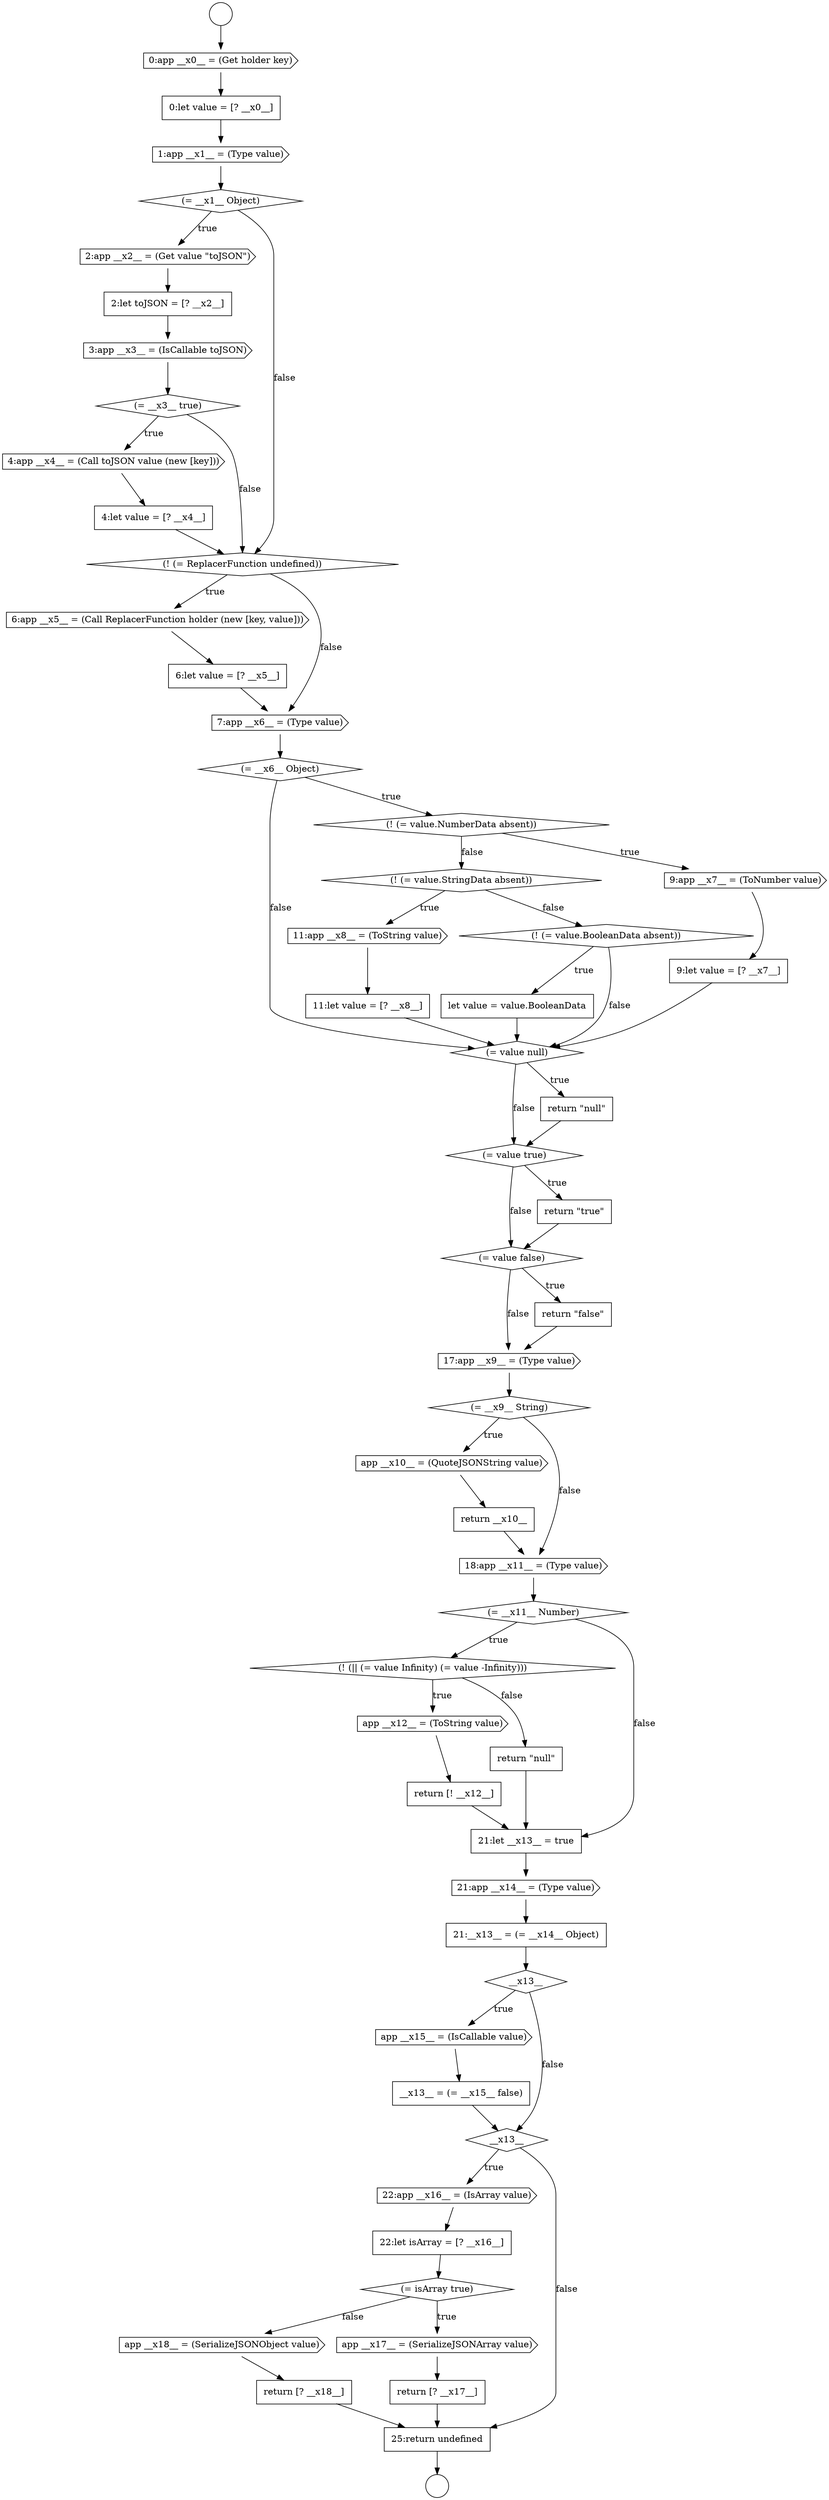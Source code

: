 digraph {
  node0 [shape=circle label=" " color="black" fillcolor="white" style=filled]
  node5 [shape=diamond, label=<<font color="black">(= __x1__ Object)</font>> color="black" fillcolor="white" style=filled]
  node10 [shape=cds, label=<<font color="black">4:app __x4__ = (Call toJSON value (new [key]))</font>> color="black" fillcolor="white" style=filled]
  node1 [shape=circle label=" " color="black" fillcolor="white" style=filled]
  node6 [shape=cds, label=<<font color="black">2:app __x2__ = (Get value &quot;toJSON&quot;)</font>> color="black" fillcolor="white" style=filled]
  node2 [shape=cds, label=<<font color="black">0:app __x0__ = (Get holder key)</font>> color="black" fillcolor="white" style=filled]
  node8 [shape=cds, label=<<font color="black">3:app __x3__ = (IsCallable toJSON)</font>> color="black" fillcolor="white" style=filled]
  node4 [shape=cds, label=<<font color="black">1:app __x1__ = (Type value)</font>> color="black" fillcolor="white" style=filled]
  node42 [shape=cds, label=<<font color="black">21:app __x14__ = (Type value)</font>> color="black" fillcolor="white" style=filled]
  node24 [shape=none, margin=0, label=<<font color="black">
    <table border="0" cellborder="1" cellspacing="0" cellpadding="10">
      <tr><td align="left">let value = value.BooleanData</td></tr>
    </table>
  </font>> color="black" fillcolor="white" style=filled]
  node37 [shape=diamond, label=<<font color="black">(! (|| (= value Infinity) (= value -Infinity)))</font>> color="black" fillcolor="white" style=filled]
  node25 [shape=diamond, label=<<font color="black">(= value null)</font>> color="black" fillcolor="white" style=filled]
  node52 [shape=none, margin=0, label=<<font color="black">
    <table border="0" cellborder="1" cellspacing="0" cellpadding="10">
      <tr><td align="left">return [? __x17__]</td></tr>
    </table>
  </font>> color="black" fillcolor="white" style=filled]
  node14 [shape=none, margin=0, label=<<font color="black">
    <table border="0" cellborder="1" cellspacing="0" cellpadding="10">
      <tr><td align="left">6:let value = [? __x5__]</td></tr>
    </table>
  </font>> color="black" fillcolor="white" style=filled]
  node20 [shape=diamond, label=<<font color="black">(! (= value.StringData absent))</font>> color="black" fillcolor="white" style=filled]
  node46 [shape=none, margin=0, label=<<font color="black">
    <table border="0" cellborder="1" cellspacing="0" cellpadding="10">
      <tr><td align="left">__x13__ = (= __x15__ false)</td></tr>
    </table>
  </font>> color="black" fillcolor="white" style=filled]
  node29 [shape=diamond, label=<<font color="black">(= value false)</font>> color="black" fillcolor="white" style=filled]
  node21 [shape=cds, label=<<font color="black">11:app __x8__ = (ToString value)</font>> color="black" fillcolor="white" style=filled]
  node33 [shape=cds, label=<<font color="black">app __x10__ = (QuoteJSONString value)</font>> color="black" fillcolor="white" style=filled]
  node28 [shape=none, margin=0, label=<<font color="black">
    <table border="0" cellborder="1" cellspacing="0" cellpadding="10">
      <tr><td align="left">return &quot;true&quot;</td></tr>
    </table>
  </font>> color="black" fillcolor="white" style=filled]
  node38 [shape=cds, label=<<font color="black">app __x12__ = (ToString value)</font>> color="black" fillcolor="white" style=filled]
  node9 [shape=diamond, label=<<font color="black">(= __x3__ true)</font>> color="black" fillcolor="white" style=filled]
  node53 [shape=cds, label=<<font color="black">app __x18__ = (SerializeJSONObject value)</font>> color="black" fillcolor="white" style=filled]
  node13 [shape=cds, label=<<font color="black">6:app __x5__ = (Call ReplacerFunction holder (new [key, value]))</font>> color="black" fillcolor="white" style=filled]
  node41 [shape=none, margin=0, label=<<font color="black">
    <table border="0" cellborder="1" cellspacing="0" cellpadding="10">
      <tr><td align="left">21:let __x13__ = true</td></tr>
    </table>
  </font>> color="black" fillcolor="white" style=filled]
  node45 [shape=cds, label=<<font color="black">app __x15__ = (IsCallable value)</font>> color="black" fillcolor="white" style=filled]
  node17 [shape=diamond, label=<<font color="black">(! (= value.NumberData absent))</font>> color="black" fillcolor="white" style=filled]
  node32 [shape=diamond, label=<<font color="black">(= __x9__ String)</font>> color="black" fillcolor="white" style=filled]
  node34 [shape=none, margin=0, label=<<font color="black">
    <table border="0" cellborder="1" cellspacing="0" cellpadding="10">
      <tr><td align="left">return __x10__</td></tr>
    </table>
  </font>> color="black" fillcolor="white" style=filled]
  node22 [shape=none, margin=0, label=<<font color="black">
    <table border="0" cellborder="1" cellspacing="0" cellpadding="10">
      <tr><td align="left">11:let value = [? __x8__]</td></tr>
    </table>
  </font>> color="black" fillcolor="white" style=filled]
  node44 [shape=diamond, label=<<font color="black">__x13__</font>> color="black" fillcolor="white" style=filled]
  node27 [shape=diamond, label=<<font color="black">(= value true)</font>> color="black" fillcolor="white" style=filled]
  node12 [shape=diamond, label=<<font color="black">(! (= ReplacerFunction undefined))</font>> color="black" fillcolor="white" style=filled]
  node54 [shape=none, margin=0, label=<<font color="black">
    <table border="0" cellborder="1" cellspacing="0" cellpadding="10">
      <tr><td align="left">return [? __x18__]</td></tr>
    </table>
  </font>> color="black" fillcolor="white" style=filled]
  node49 [shape=none, margin=0, label=<<font color="black">
    <table border="0" cellborder="1" cellspacing="0" cellpadding="10">
      <tr><td align="left">22:let isArray = [? __x16__]</td></tr>
    </table>
  </font>> color="black" fillcolor="white" style=filled]
  node7 [shape=none, margin=0, label=<<font color="black">
    <table border="0" cellborder="1" cellspacing="0" cellpadding="10">
      <tr><td align="left">2:let toJSON = [? __x2__]</td></tr>
    </table>
  </font>> color="black" fillcolor="white" style=filled]
  node39 [shape=none, margin=0, label=<<font color="black">
    <table border="0" cellborder="1" cellspacing="0" cellpadding="10">
      <tr><td align="left">return [! __x12__]</td></tr>
    </table>
  </font>> color="black" fillcolor="white" style=filled]
  node3 [shape=none, margin=0, label=<<font color="black">
    <table border="0" cellborder="1" cellspacing="0" cellpadding="10">
      <tr><td align="left">0:let value = [? __x0__]</td></tr>
    </table>
  </font>> color="black" fillcolor="white" style=filled]
  node35 [shape=cds, label=<<font color="black">18:app __x11__ = (Type value)</font>> color="black" fillcolor="white" style=filled]
  node48 [shape=cds, label=<<font color="black">22:app __x16__ = (IsArray value)</font>> color="black" fillcolor="white" style=filled]
  node18 [shape=cds, label=<<font color="black">9:app __x7__ = (ToNumber value)</font>> color="black" fillcolor="white" style=filled]
  node50 [shape=diamond, label=<<font color="black">(= isArray true)</font>> color="black" fillcolor="white" style=filled]
  node16 [shape=diamond, label=<<font color="black">(= __x6__ Object)</font>> color="black" fillcolor="white" style=filled]
  node31 [shape=cds, label=<<font color="black">17:app __x9__ = (Type value)</font>> color="black" fillcolor="white" style=filled]
  node11 [shape=none, margin=0, label=<<font color="black">
    <table border="0" cellborder="1" cellspacing="0" cellpadding="10">
      <tr><td align="left">4:let value = [? __x4__]</td></tr>
    </table>
  </font>> color="black" fillcolor="white" style=filled]
  node43 [shape=none, margin=0, label=<<font color="black">
    <table border="0" cellborder="1" cellspacing="0" cellpadding="10">
      <tr><td align="left">21:__x13__ = (= __x14__ Object)</td></tr>
    </table>
  </font>> color="black" fillcolor="white" style=filled]
  node40 [shape=none, margin=0, label=<<font color="black">
    <table border="0" cellborder="1" cellspacing="0" cellpadding="10">
      <tr><td align="left">return &quot;null&quot;</td></tr>
    </table>
  </font>> color="black" fillcolor="white" style=filled]
  node26 [shape=none, margin=0, label=<<font color="black">
    <table border="0" cellborder="1" cellspacing="0" cellpadding="10">
      <tr><td align="left">return &quot;null&quot;</td></tr>
    </table>
  </font>> color="black" fillcolor="white" style=filled]
  node55 [shape=none, margin=0, label=<<font color="black">
    <table border="0" cellborder="1" cellspacing="0" cellpadding="10">
      <tr><td align="left">25:return undefined</td></tr>
    </table>
  </font>> color="black" fillcolor="white" style=filled]
  node23 [shape=diamond, label=<<font color="black">(! (= value.BooleanData absent))</font>> color="black" fillcolor="white" style=filled]
  node36 [shape=diamond, label=<<font color="black">(= __x11__ Number)</font>> color="black" fillcolor="white" style=filled]
  node30 [shape=none, margin=0, label=<<font color="black">
    <table border="0" cellborder="1" cellspacing="0" cellpadding="10">
      <tr><td align="left">return &quot;false&quot;</td></tr>
    </table>
  </font>> color="black" fillcolor="white" style=filled]
  node51 [shape=cds, label=<<font color="black">app __x17__ = (SerializeJSONArray value)</font>> color="black" fillcolor="white" style=filled]
  node19 [shape=none, margin=0, label=<<font color="black">
    <table border="0" cellborder="1" cellspacing="0" cellpadding="10">
      <tr><td align="left">9:let value = [? __x7__]</td></tr>
    </table>
  </font>> color="black" fillcolor="white" style=filled]
  node47 [shape=diamond, label=<<font color="black">__x13__</font>> color="black" fillcolor="white" style=filled]
  node15 [shape=cds, label=<<font color="black">7:app __x6__ = (Type value)</font>> color="black" fillcolor="white" style=filled]
  node28 -> node29 [ color="black"]
  node9 -> node10 [label=<<font color="black">true</font>> color="black"]
  node9 -> node12 [label=<<font color="black">false</font>> color="black"]
  node20 -> node21 [label=<<font color="black">true</font>> color="black"]
  node20 -> node23 [label=<<font color="black">false</font>> color="black"]
  node16 -> node17 [label=<<font color="black">true</font>> color="black"]
  node16 -> node25 [label=<<font color="black">false</font>> color="black"]
  node10 -> node11 [ color="black"]
  node4 -> node5 [ color="black"]
  node51 -> node52 [ color="black"]
  node24 -> node25 [ color="black"]
  node50 -> node51 [label=<<font color="black">true</font>> color="black"]
  node50 -> node53 [label=<<font color="black">false</font>> color="black"]
  node23 -> node24 [label=<<font color="black">true</font>> color="black"]
  node23 -> node25 [label=<<font color="black">false</font>> color="black"]
  node46 -> node47 [ color="black"]
  node48 -> node49 [ color="black"]
  node53 -> node54 [ color="black"]
  node3 -> node4 [ color="black"]
  node52 -> node55 [ color="black"]
  node7 -> node8 [ color="black"]
  node54 -> node55 [ color="black"]
  node18 -> node19 [ color="black"]
  node42 -> node43 [ color="black"]
  node34 -> node35 [ color="black"]
  node19 -> node25 [ color="black"]
  node55 -> node1 [ color="black"]
  node2 -> node3 [ color="black"]
  node15 -> node16 [ color="black"]
  node11 -> node12 [ color="black"]
  node25 -> node26 [label=<<font color="black">true</font>> color="black"]
  node25 -> node27 [label=<<font color="black">false</font>> color="black"]
  node36 -> node37 [label=<<font color="black">true</font>> color="black"]
  node36 -> node41 [label=<<font color="black">false</font>> color="black"]
  node47 -> node48 [label=<<font color="black">true</font>> color="black"]
  node47 -> node55 [label=<<font color="black">false</font>> color="black"]
  node13 -> node14 [ color="black"]
  node35 -> node36 [ color="black"]
  node45 -> node46 [ color="black"]
  node0 -> node2 [ color="black"]
  node5 -> node6 [label=<<font color="black">true</font>> color="black"]
  node5 -> node12 [label=<<font color="black">false</font>> color="black"]
  node39 -> node41 [ color="black"]
  node6 -> node7 [ color="black"]
  node43 -> node44 [ color="black"]
  node12 -> node13 [label=<<font color="black">true</font>> color="black"]
  node12 -> node15 [label=<<font color="black">false</font>> color="black"]
  node14 -> node15 [ color="black"]
  node31 -> node32 [ color="black"]
  node40 -> node41 [ color="black"]
  node30 -> node31 [ color="black"]
  node17 -> node18 [label=<<font color="black">true</font>> color="black"]
  node17 -> node20 [label=<<font color="black">false</font>> color="black"]
  node37 -> node38 [label=<<font color="black">true</font>> color="black"]
  node37 -> node40 [label=<<font color="black">false</font>> color="black"]
  node26 -> node27 [ color="black"]
  node27 -> node28 [label=<<font color="black">true</font>> color="black"]
  node27 -> node29 [label=<<font color="black">false</font>> color="black"]
  node8 -> node9 [ color="black"]
  node21 -> node22 [ color="black"]
  node22 -> node25 [ color="black"]
  node49 -> node50 [ color="black"]
  node29 -> node30 [label=<<font color="black">true</font>> color="black"]
  node29 -> node31 [label=<<font color="black">false</font>> color="black"]
  node44 -> node45 [label=<<font color="black">true</font>> color="black"]
  node44 -> node47 [label=<<font color="black">false</font>> color="black"]
  node38 -> node39 [ color="black"]
  node32 -> node33 [label=<<font color="black">true</font>> color="black"]
  node32 -> node35 [label=<<font color="black">false</font>> color="black"]
  node33 -> node34 [ color="black"]
  node41 -> node42 [ color="black"]
}
